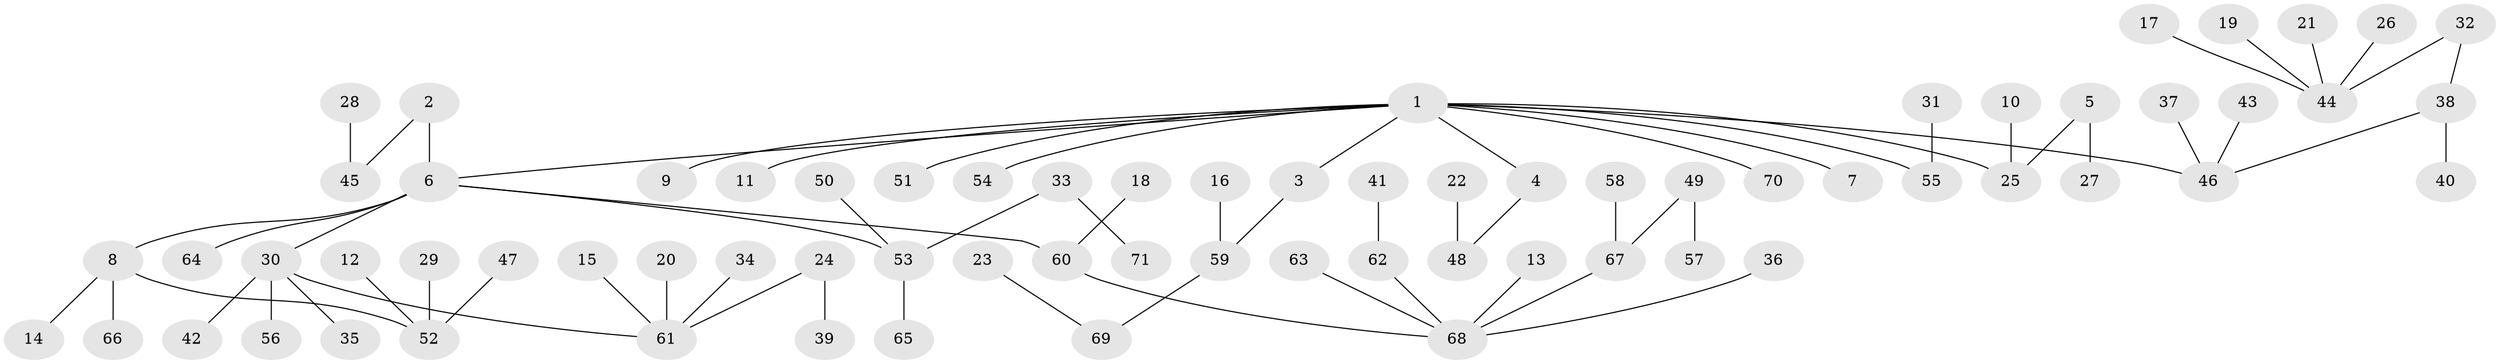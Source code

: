 // original degree distribution, {5: 0.028368794326241134, 8: 0.0070921985815602835, 3: 0.09929078014184398, 4: 0.07092198581560284, 7: 0.02127659574468085, 2: 0.2127659574468085, 1: 0.5460992907801419, 6: 0.014184397163120567}
// Generated by graph-tools (version 1.1) at 2025/26/03/09/25 03:26:23]
// undirected, 71 vertices, 70 edges
graph export_dot {
graph [start="1"]
  node [color=gray90,style=filled];
  1;
  2;
  3;
  4;
  5;
  6;
  7;
  8;
  9;
  10;
  11;
  12;
  13;
  14;
  15;
  16;
  17;
  18;
  19;
  20;
  21;
  22;
  23;
  24;
  25;
  26;
  27;
  28;
  29;
  30;
  31;
  32;
  33;
  34;
  35;
  36;
  37;
  38;
  39;
  40;
  41;
  42;
  43;
  44;
  45;
  46;
  47;
  48;
  49;
  50;
  51;
  52;
  53;
  54;
  55;
  56;
  57;
  58;
  59;
  60;
  61;
  62;
  63;
  64;
  65;
  66;
  67;
  68;
  69;
  70;
  71;
  1 -- 3 [weight=1.0];
  1 -- 4 [weight=1.0];
  1 -- 6 [weight=1.0];
  1 -- 7 [weight=1.0];
  1 -- 9 [weight=1.0];
  1 -- 11 [weight=1.0];
  1 -- 25 [weight=1.0];
  1 -- 46 [weight=1.0];
  1 -- 51 [weight=1.0];
  1 -- 54 [weight=1.0];
  1 -- 55 [weight=1.0];
  1 -- 70 [weight=1.0];
  2 -- 6 [weight=1.0];
  2 -- 45 [weight=1.0];
  3 -- 59 [weight=1.0];
  4 -- 48 [weight=1.0];
  5 -- 25 [weight=1.0];
  5 -- 27 [weight=1.0];
  6 -- 8 [weight=1.0];
  6 -- 30 [weight=1.0];
  6 -- 53 [weight=1.0];
  6 -- 60 [weight=1.0];
  6 -- 64 [weight=1.0];
  8 -- 14 [weight=1.0];
  8 -- 52 [weight=1.0];
  8 -- 66 [weight=1.0];
  10 -- 25 [weight=1.0];
  12 -- 52 [weight=1.0];
  13 -- 68 [weight=1.0];
  15 -- 61 [weight=1.0];
  16 -- 59 [weight=1.0];
  17 -- 44 [weight=1.0];
  18 -- 60 [weight=1.0];
  19 -- 44 [weight=1.0];
  20 -- 61 [weight=1.0];
  21 -- 44 [weight=1.0];
  22 -- 48 [weight=1.0];
  23 -- 69 [weight=1.0];
  24 -- 39 [weight=1.0];
  24 -- 61 [weight=1.0];
  26 -- 44 [weight=1.0];
  28 -- 45 [weight=1.0];
  29 -- 52 [weight=1.0];
  30 -- 35 [weight=1.0];
  30 -- 42 [weight=1.0];
  30 -- 56 [weight=1.0];
  30 -- 61 [weight=1.0];
  31 -- 55 [weight=1.0];
  32 -- 38 [weight=1.0];
  32 -- 44 [weight=1.0];
  33 -- 53 [weight=1.0];
  33 -- 71 [weight=1.0];
  34 -- 61 [weight=1.0];
  36 -- 68 [weight=1.0];
  37 -- 46 [weight=1.0];
  38 -- 40 [weight=1.0];
  38 -- 46 [weight=1.0];
  41 -- 62 [weight=1.0];
  43 -- 46 [weight=1.0];
  47 -- 52 [weight=1.0];
  49 -- 57 [weight=1.0];
  49 -- 67 [weight=1.0];
  50 -- 53 [weight=1.0];
  53 -- 65 [weight=1.0];
  58 -- 67 [weight=1.0];
  59 -- 69 [weight=1.0];
  60 -- 68 [weight=1.0];
  62 -- 68 [weight=1.0];
  63 -- 68 [weight=1.0];
  67 -- 68 [weight=1.0];
}
